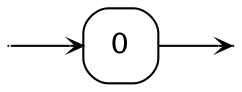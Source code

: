 digraph
{
  vcsn_context = "lal_char(ab), b"
  rankdir = LR
  edge [arrowhead = vee, arrowsize = .6]
  {
    node [shape = point, width = 0]
    I0
    F0
  }
  {
    node [shape = circle, style = rounded, width = 0.5]
    0 [label = "0", shape = box]
  }
  I0 -> 0
  0 -> F0
}
